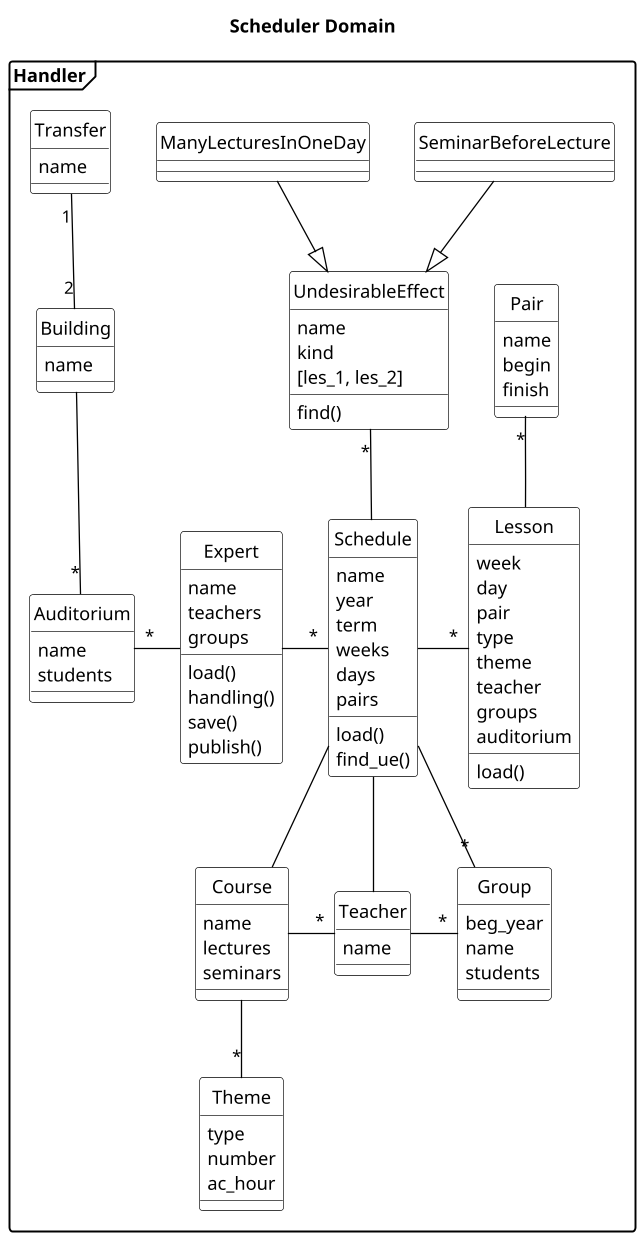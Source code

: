 PlantUML
@startuml
title Scheduler Domain
skinparam class {
BackgroundColor White
ArrowColor Black
BorderColor Black
}
skinparam object {
BackgroundColor White
ArrowColor Black
BorderColor Black
}
hide circle
'hide members
scale 1.3
skinparam DefaultTextAlignment left
skinparam shadowing false
'skinparam monochrome true
skinparam packageStyle frame

package Handler {

class UndesirableEffect{
name
kind
[les_1, les_2]
find()
}
class SeminarBeforeLecture{
}
class ManyLecturesInOneDay{
}
class Expert{
name
teachers
groups
load()
handling()
save()
publish()
}
class Schedule{
name
year
term
weeks
days
pairs
load()
find_ue()
}
class Lesson{
week
day
pair
type
theme
teacher
groups
auditorium
load()
}
class Teacher{
name
'e-mail
}
class Course{
name
lectures
seminars
'workload
}
class Pair {
name
begin
finish
'}
'class Student{
'id
'e-mail
}
class Group{
beg_year
name
students
'students
}
class Transfer {
name
}
class Building {
name
}
class Auditorium {
name
students
'address
}
class Theme{
type
number
ac_hour
}

Expert -"*" Schedule
Schedule -"*" Lesson
UndesirableEffect "*"--Schedule
Schedule  --"*"  Group
SeminarBeforeLecture --|> UndesirableEffect
Schedule --Teacher
ManyLecturesInOneDay --|> UndesirableEffect
Schedule--  Course
Teacher -"*" Group
Pair "*"-- Lesson
Course --"*" Theme
Auditorium "*"- Expert
Course -"*" Teacher
Transfer "1"--"2" Building
Building --"*" Auditorium
'Group -"*" Student
@enduml

Смысл терминов:
workload - нагрузка
UndesirableEffect - Предупреждение
Error – Ошибка
Schedule - Расписание
   term - семестр
Lesson – Занятие
   face-to-face - очное
Pair -  Пара
Group - Группа
Student - Студент
Building  - Корпус
Auditorium - Аудитория
Transfer  - Трансфер
Route – маршрут
Course - Рабочая программа
Teacher - Преподаватель
Expert - Эксперт
    handling - обработка
Route – маршрут